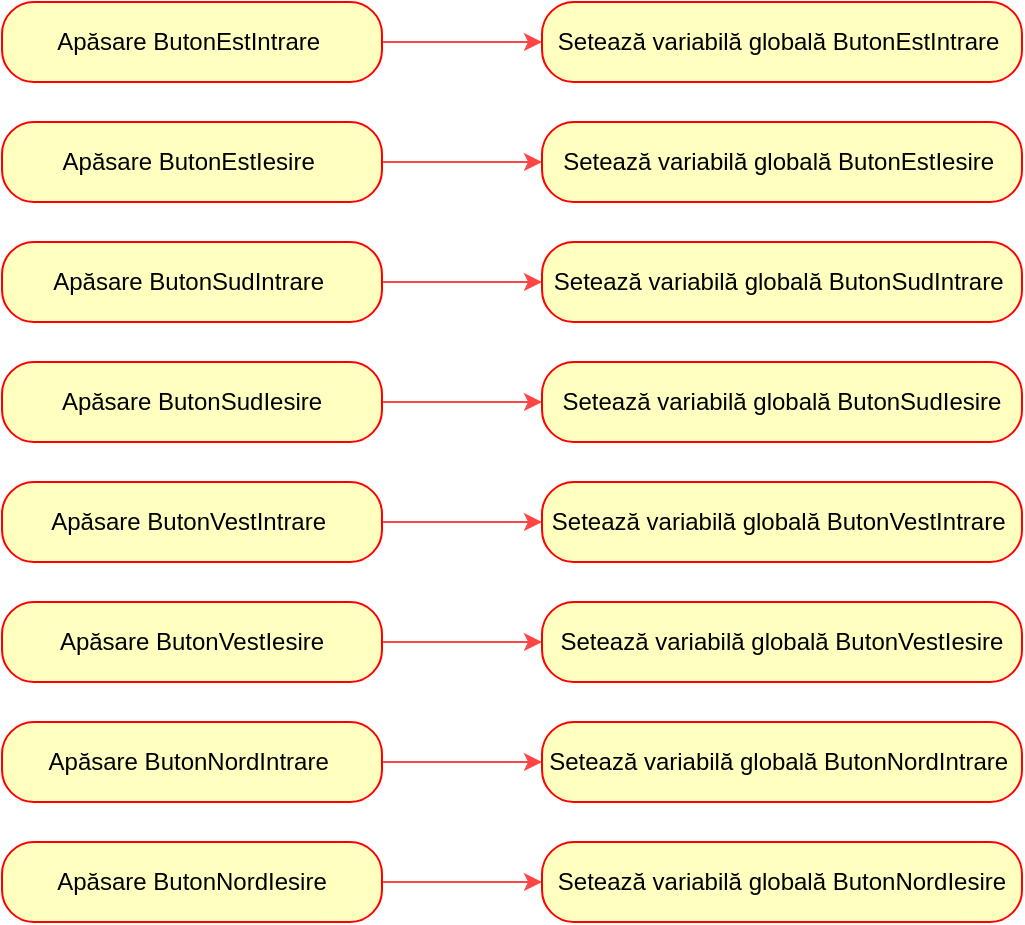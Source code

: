 <mxfile version="12.1.3" type="device" pages="1"><diagram id="FLf0DpmA3e7d6T6ewGIZ" name="Page-1"><mxGraphModel dx="1656" dy="849" grid="1" gridSize="10" guides="1" tooltips="1" connect="1" arrows="1" fold="1" page="1" pageScale="1" pageWidth="827" pageHeight="1169" math="0" shadow="0"><root><mxCell id="0"/><mxCell id="1" parent="0"/><mxCell id="QkAJ1hGB7Dw1qzbks2eg-22" value="" style="edgeStyle=orthogonalEdgeStyle;rounded=0;orthogonalLoop=1;jettySize=auto;html=1;strokeColor=#FF4545;" edge="1" parent="1" source="QkAJ1hGB7Dw1qzbks2eg-1" target="QkAJ1hGB7Dw1qzbks2eg-21"><mxGeometry relative="1" as="geometry"/></mxCell><mxCell id="QkAJ1hGB7Dw1qzbks2eg-1" value="Apăsare ButonEstIntrare&amp;nbsp;" style="rounded=1;whiteSpace=wrap;html=1;arcSize=40;fontColor=#000000;fillColor=#ffffc0;strokeColor=#ff0000;" vertex="1" parent="1"><mxGeometry x="80" y="60" width="190" height="40" as="geometry"/></mxCell><mxCell id="QkAJ1hGB7Dw1qzbks2eg-21" value="Setează variabilă globală ButonEstIntrare&amp;nbsp;" style="rounded=1;whiteSpace=wrap;html=1;arcSize=40;fontColor=#000000;fillColor=#ffffc0;strokeColor=#ff0000;" vertex="1" parent="1"><mxGeometry x="350" y="60" width="240" height="40" as="geometry"/></mxCell><mxCell id="QkAJ1hGB7Dw1qzbks2eg-24" value="" style="edgeStyle=orthogonalEdgeStyle;rounded=0;orthogonalLoop=1;jettySize=auto;html=1;strokeColor=#FF4545;" edge="1" parent="1" source="QkAJ1hGB7Dw1qzbks2eg-3" target="QkAJ1hGB7Dw1qzbks2eg-23"><mxGeometry relative="1" as="geometry"/></mxCell><mxCell id="QkAJ1hGB7Dw1qzbks2eg-3" value="Apăsare ButonEstIesire&amp;nbsp;" style="rounded=1;whiteSpace=wrap;html=1;arcSize=40;fontColor=#000000;fillColor=#ffffc0;strokeColor=#ff0000;" vertex="1" parent="1"><mxGeometry x="80" y="120" width="190" height="40" as="geometry"/></mxCell><mxCell id="QkAJ1hGB7Dw1qzbks2eg-23" value="Setează variabilă globală&amp;nbsp;ButonEstIesire&amp;nbsp;" style="rounded=1;whiteSpace=wrap;html=1;arcSize=40;fontColor=#000000;fillColor=#ffffc0;strokeColor=#ff0000;" vertex="1" parent="1"><mxGeometry x="350" y="120" width="240" height="40" as="geometry"/></mxCell><mxCell id="QkAJ1hGB7Dw1qzbks2eg-29" value="" style="edgeStyle=orthogonalEdgeStyle;rounded=0;orthogonalLoop=1;jettySize=auto;html=1;strokeColor=#FF4545;" edge="1" parent="1" source="QkAJ1hGB7Dw1qzbks2eg-5" target="QkAJ1hGB7Dw1qzbks2eg-28"><mxGeometry relative="1" as="geometry"/></mxCell><mxCell id="QkAJ1hGB7Dw1qzbks2eg-5" value="Apăsare ButonSudIesire" style="rounded=1;whiteSpace=wrap;html=1;arcSize=40;fontColor=#000000;fillColor=#ffffc0;strokeColor=#ff0000;" vertex="1" parent="1"><mxGeometry x="80" y="240" width="190" height="40" as="geometry"/></mxCell><mxCell id="QkAJ1hGB7Dw1qzbks2eg-28" value="Setează variabilă globală ButonSudIesire" style="rounded=1;whiteSpace=wrap;html=1;arcSize=40;fontColor=#000000;fillColor=#ffffc0;strokeColor=#ff0000;" vertex="1" parent="1"><mxGeometry x="350" y="240" width="240" height="40" as="geometry"/></mxCell><mxCell id="QkAJ1hGB7Dw1qzbks2eg-26" value="" style="edgeStyle=orthogonalEdgeStyle;rounded=0;orthogonalLoop=1;jettySize=auto;html=1;strokeColor=#FF4545;" edge="1" parent="1" source="QkAJ1hGB7Dw1qzbks2eg-7" target="QkAJ1hGB7Dw1qzbks2eg-25"><mxGeometry relative="1" as="geometry"/></mxCell><mxCell id="QkAJ1hGB7Dw1qzbks2eg-7" value="Apăsare ButonSudIntrare&amp;nbsp;" style="rounded=1;whiteSpace=wrap;html=1;arcSize=40;fontColor=#000000;fillColor=#ffffc0;strokeColor=#ff0000;" vertex="1" parent="1"><mxGeometry x="80" y="180" width="190" height="40" as="geometry"/></mxCell><mxCell id="QkAJ1hGB7Dw1qzbks2eg-25" value="Setează variabilă globală&amp;nbsp;ButonSudIntrare&amp;nbsp;" style="rounded=1;whiteSpace=wrap;html=1;arcSize=40;fontColor=#000000;fillColor=#ffffc0;strokeColor=#ff0000;" vertex="1" parent="1"><mxGeometry x="350" y="180" width="240" height="40" as="geometry"/></mxCell><mxCell id="QkAJ1hGB7Dw1qzbks2eg-33" value="" style="edgeStyle=orthogonalEdgeStyle;rounded=0;orthogonalLoop=1;jettySize=auto;html=1;strokeColor=#FF4545;" edge="1" parent="1" source="QkAJ1hGB7Dw1qzbks2eg-11" target="QkAJ1hGB7Dw1qzbks2eg-32"><mxGeometry relative="1" as="geometry"/></mxCell><mxCell id="QkAJ1hGB7Dw1qzbks2eg-11" value="Apăsare ButonVestIesire" style="rounded=1;whiteSpace=wrap;html=1;arcSize=40;fontColor=#000000;fillColor=#ffffc0;strokeColor=#ff0000;" vertex="1" parent="1"><mxGeometry x="80" y="360" width="190" height="40" as="geometry"/></mxCell><mxCell id="QkAJ1hGB7Dw1qzbks2eg-32" value="Setează variabilă globală ButonVestIesire" style="rounded=1;whiteSpace=wrap;html=1;arcSize=40;fontColor=#000000;fillColor=#ffffc0;strokeColor=#ff0000;" vertex="1" parent="1"><mxGeometry x="350" y="360" width="240" height="40" as="geometry"/></mxCell><mxCell id="QkAJ1hGB7Dw1qzbks2eg-31" value="" style="edgeStyle=orthogonalEdgeStyle;rounded=0;orthogonalLoop=1;jettySize=auto;html=1;strokeColor=#FF4545;" edge="1" parent="1" source="QkAJ1hGB7Dw1qzbks2eg-13" target="QkAJ1hGB7Dw1qzbks2eg-30"><mxGeometry relative="1" as="geometry"/></mxCell><mxCell id="QkAJ1hGB7Dw1qzbks2eg-13" value="Apăsare ButonVestIntrare&amp;nbsp;" style="rounded=1;whiteSpace=wrap;html=1;arcSize=40;fontColor=#000000;fillColor=#ffffc0;strokeColor=#ff0000;" vertex="1" parent="1"><mxGeometry x="80" y="300" width="190" height="40" as="geometry"/></mxCell><mxCell id="QkAJ1hGB7Dw1qzbks2eg-30" value="Setează variabilă globală ButonVestIntrare&amp;nbsp;" style="rounded=1;whiteSpace=wrap;html=1;arcSize=40;fontColor=#000000;fillColor=#ffffc0;strokeColor=#ff0000;" vertex="1" parent="1"><mxGeometry x="350" y="300" width="240" height="40" as="geometry"/></mxCell><mxCell id="QkAJ1hGB7Dw1qzbks2eg-37" value="" style="edgeStyle=orthogonalEdgeStyle;rounded=0;orthogonalLoop=1;jettySize=auto;html=1;strokeColor=#FF4545;" edge="1" parent="1" source="QkAJ1hGB7Dw1qzbks2eg-15" target="QkAJ1hGB7Dw1qzbks2eg-36"><mxGeometry relative="1" as="geometry"/></mxCell><mxCell id="QkAJ1hGB7Dw1qzbks2eg-15" value="Apăsare ButonNordIesire" style="rounded=1;whiteSpace=wrap;html=1;arcSize=40;fontColor=#000000;fillColor=#ffffc0;strokeColor=#ff0000;" vertex="1" parent="1"><mxGeometry x="80" y="480" width="190" height="40" as="geometry"/></mxCell><mxCell id="QkAJ1hGB7Dw1qzbks2eg-36" value="Setează variabilă globală ButonNordIesire" style="rounded=1;whiteSpace=wrap;html=1;arcSize=40;fontColor=#000000;fillColor=#ffffc0;strokeColor=#ff0000;" vertex="1" parent="1"><mxGeometry x="350" y="480" width="240" height="40" as="geometry"/></mxCell><mxCell id="QkAJ1hGB7Dw1qzbks2eg-35" value="" style="edgeStyle=orthogonalEdgeStyle;rounded=0;orthogonalLoop=1;jettySize=auto;html=1;strokeColor=#FF4545;" edge="1" parent="1" source="QkAJ1hGB7Dw1qzbks2eg-17" target="QkAJ1hGB7Dw1qzbks2eg-34"><mxGeometry relative="1" as="geometry"/></mxCell><mxCell id="QkAJ1hGB7Dw1qzbks2eg-17" value="Apăsare ButonNordIntrare&amp;nbsp;" style="rounded=1;whiteSpace=wrap;html=1;arcSize=40;fontColor=#000000;fillColor=#ffffc0;strokeColor=#ff0000;" vertex="1" parent="1"><mxGeometry x="80" y="420" width="190" height="40" as="geometry"/></mxCell><mxCell id="QkAJ1hGB7Dw1qzbks2eg-34" value="Setează variabilă globală ButonNordIntrare&amp;nbsp;" style="rounded=1;whiteSpace=wrap;html=1;arcSize=40;fontColor=#000000;fillColor=#ffffc0;strokeColor=#ff0000;" vertex="1" parent="1"><mxGeometry x="350" y="420" width="240" height="40" as="geometry"/></mxCell></root></mxGraphModel></diagram></mxfile>